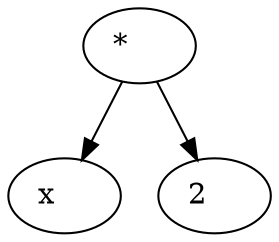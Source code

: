 digraph G{
graph [dpi = 300]TreeNode_0x7346b0 [label="*\l"]
TreeNode_0x735c30 [label="x\l"]
TreeNode_0x7346b0 -> TreeNode_0x735c30
TreeNode_0x7346b0 [label="*\l"]
TreeNode_0x735d00 [label="2\l"]
TreeNode_0x7346b0 -> TreeNode_0x735d00
TreeNode_0x7346b0 [label="*\l"]
}